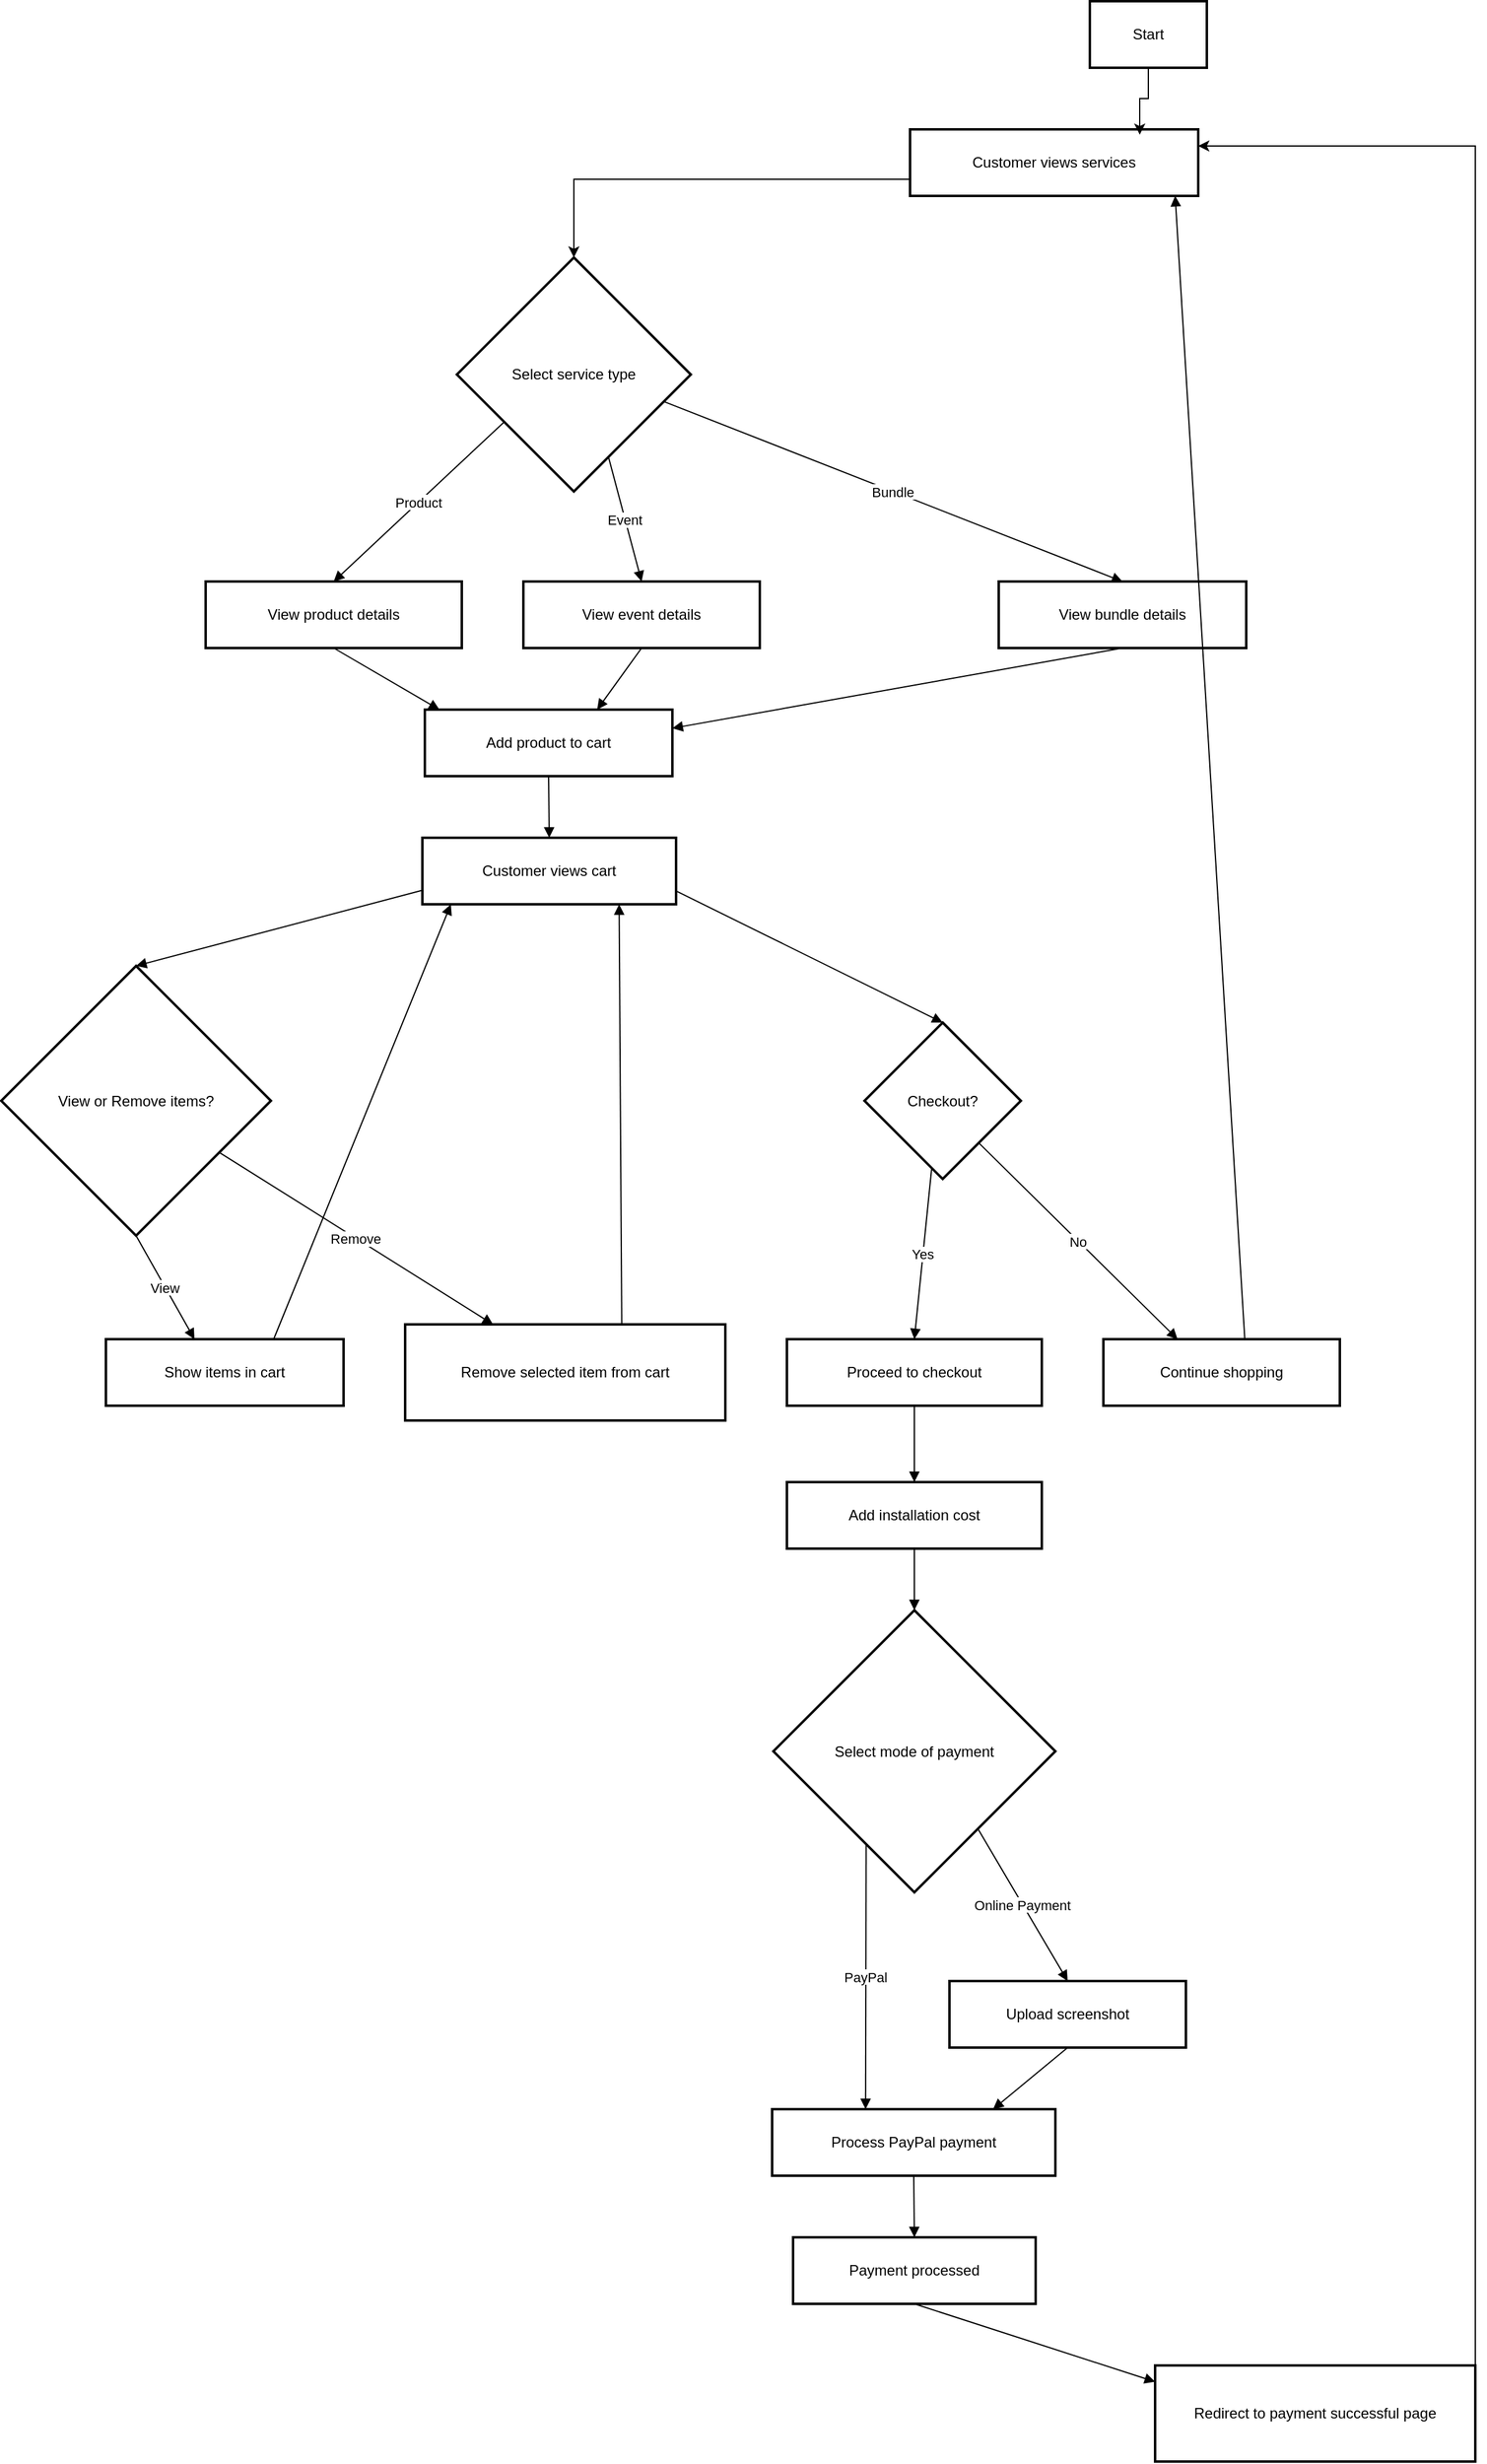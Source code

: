 <mxfile version="27.0.1">
  <diagram name="Page-1" id="RqXAGrgpMaCuqYRQGngq">
    <mxGraphModel dx="1603" dy="1012" grid="1" gridSize="10" guides="1" tooltips="1" connect="1" arrows="1" fold="1" page="1" pageScale="1" pageWidth="850" pageHeight="1100" math="0" shadow="0">
      <root>
        <mxCell id="0" />
        <mxCell id="1" parent="0" />
        <mxCell id="2" value="Start" style="whiteSpace=wrap;strokeWidth=2;" parent="1" vertex="1">
          <mxGeometry x="892" y="8" width="95" height="54" as="geometry" />
        </mxCell>
        <mxCell id="fZJtm6rxl1DuDzaSBXnR-48" style="edgeStyle=orthogonalEdgeStyle;rounded=0;orthogonalLoop=1;jettySize=auto;html=1;exitX=0;exitY=0.75;exitDx=0;exitDy=0;entryX=0.5;entryY=0;entryDx=0;entryDy=0;" edge="1" parent="1" source="3" target="4">
          <mxGeometry relative="1" as="geometry" />
        </mxCell>
        <mxCell id="3" value="Customer views services" style="whiteSpace=wrap;strokeWidth=2;" parent="1" vertex="1">
          <mxGeometry x="746" y="112" width="234" height="54" as="geometry" />
        </mxCell>
        <mxCell id="4" value="Select service type" style="rhombus;strokeWidth=2;whiteSpace=wrap;" parent="1" vertex="1">
          <mxGeometry x="378" y="216" width="190" height="190" as="geometry" />
        </mxCell>
        <mxCell id="5" value="View product details" style="whiteSpace=wrap;strokeWidth=2;" parent="1" vertex="1">
          <mxGeometry x="174" y="479" width="208" height="54" as="geometry" />
        </mxCell>
        <mxCell id="6" value="View event details" style="whiteSpace=wrap;strokeWidth=2;" parent="1" vertex="1">
          <mxGeometry x="432" y="479" width="192" height="54" as="geometry" />
        </mxCell>
        <mxCell id="7" value="View bundle details" style="whiteSpace=wrap;strokeWidth=2;" parent="1" vertex="1">
          <mxGeometry x="818" y="479" width="201" height="54" as="geometry" />
        </mxCell>
        <mxCell id="8" value="Add product to cart" style="whiteSpace=wrap;strokeWidth=2;" parent="1" vertex="1">
          <mxGeometry x="352" y="583" width="201" height="54" as="geometry" />
        </mxCell>
        <mxCell id="9" value="Customer views cart" style="whiteSpace=wrap;strokeWidth=2;" parent="1" vertex="1">
          <mxGeometry x="350" y="687" width="206" height="54" as="geometry" />
        </mxCell>
        <mxCell id="10" value="View or Remove items?" style="rhombus;strokeWidth=2;whiteSpace=wrap;" parent="1" vertex="1">
          <mxGeometry x="8" y="791" width="219" height="219" as="geometry" />
        </mxCell>
        <mxCell id="11" value="Show items in cart" style="whiteSpace=wrap;strokeWidth=2;" parent="1" vertex="1">
          <mxGeometry x="93" y="1094" width="193" height="54" as="geometry" />
        </mxCell>
        <mxCell id="12" value="Remove selected item from cart" style="whiteSpace=wrap;strokeWidth=2;" parent="1" vertex="1">
          <mxGeometry x="336" y="1082" width="260" height="78" as="geometry" />
        </mxCell>
        <mxCell id="13" value="Checkout?" style="rhombus;strokeWidth=2;whiteSpace=wrap;" parent="1" vertex="1">
          <mxGeometry x="709" y="837" width="127" height="127" as="geometry" />
        </mxCell>
        <mxCell id="14" value="Proceed to checkout" style="whiteSpace=wrap;strokeWidth=2;" parent="1" vertex="1">
          <mxGeometry x="646" y="1094" width="207" height="54" as="geometry" />
        </mxCell>
        <mxCell id="15" value="Continue shopping" style="whiteSpace=wrap;strokeWidth=2;" parent="1" vertex="1">
          <mxGeometry x="903" y="1094" width="192" height="54" as="geometry" />
        </mxCell>
        <mxCell id="16" value="Add installation cost" style="whiteSpace=wrap;strokeWidth=2;" parent="1" vertex="1">
          <mxGeometry x="646" y="1210" width="207" height="54" as="geometry" />
        </mxCell>
        <mxCell id="17" value="Select mode of payment" style="rhombus;strokeWidth=2;whiteSpace=wrap;" parent="1" vertex="1">
          <mxGeometry x="635" y="1314" width="229" height="229" as="geometry" />
        </mxCell>
        <mxCell id="18" value="Process PayPal payment" style="whiteSpace=wrap;strokeWidth=2;" parent="1" vertex="1">
          <mxGeometry x="634" y="1719" width="230" height="54" as="geometry" />
        </mxCell>
        <mxCell id="19" value="Upload screenshot" style="whiteSpace=wrap;strokeWidth=2;" parent="1" vertex="1">
          <mxGeometry x="778" y="1615" width="192" height="54" as="geometry" />
        </mxCell>
        <mxCell id="20" value="Payment processed" style="whiteSpace=wrap;strokeWidth=2;" parent="1" vertex="1">
          <mxGeometry x="651" y="1823" width="197" height="54" as="geometry" />
        </mxCell>
        <mxCell id="fZJtm6rxl1DuDzaSBXnR-49" style="edgeStyle=orthogonalEdgeStyle;rounded=0;orthogonalLoop=1;jettySize=auto;html=1;exitX=1;exitY=0;exitDx=0;exitDy=0;entryX=1;entryY=0.25;entryDx=0;entryDy=0;" edge="1" parent="1" source="21" target="3">
          <mxGeometry relative="1" as="geometry" />
        </mxCell>
        <mxCell id="21" value="Redirect to payment successful page" style="whiteSpace=wrap;strokeWidth=2;" parent="1" vertex="1">
          <mxGeometry x="945" y="1927" width="260" height="78" as="geometry" />
        </mxCell>
        <mxCell id="24" value="Product" style="startArrow=none;endArrow=block;exitX=0;exitY=0.84;entryX=0.5;entryY=-0.01;" parent="1" source="4" target="5" edge="1">
          <mxGeometry relative="1" as="geometry" />
        </mxCell>
        <mxCell id="25" value="Event" style="startArrow=none;endArrow=block;exitX=0.71;exitY=1;entryX=0.5;entryY=-0.01;" parent="1" source="4" target="6" edge="1">
          <mxGeometry relative="1" as="geometry" />
        </mxCell>
        <mxCell id="26" value="Bundle" style="startArrow=none;endArrow=block;exitX=1;exitY=0.65;entryX=0.5;entryY=-0.01;" parent="1" source="4" target="7" edge="1">
          <mxGeometry relative="1" as="geometry" />
        </mxCell>
        <mxCell id="27" value="" style="startArrow=none;endArrow=block;exitX=0.5;exitY=0.99;entryX=0.05;entryY=-0.01;" parent="1" source="5" target="8" edge="1">
          <mxGeometry relative="1" as="geometry" />
        </mxCell>
        <mxCell id="28" value="" style="startArrow=none;endArrow=block;exitX=0.5;exitY=0.99;entryX=0.7;entryY=-0.01;" parent="1" source="6" target="8" edge="1">
          <mxGeometry relative="1" as="geometry" />
        </mxCell>
        <mxCell id="29" value="" style="startArrow=none;endArrow=block;exitX=0.5;exitY=0.99;entryX=1;entryY=0.28;" parent="1" source="7" target="8" edge="1">
          <mxGeometry relative="1" as="geometry" />
        </mxCell>
        <mxCell id="30" value="" style="curved=1;startArrow=none;endArrow=block;exitX=0.5;exitY=0.99;entryX=0.5;entryY=-0.01;" parent="1" source="8" target="9" edge="1">
          <mxGeometry relative="1" as="geometry">
            <Array as="points" />
          </mxGeometry>
        </mxCell>
        <mxCell id="31" value="" style="startArrow=none;endArrow=block;exitX=0;exitY=0.79;entryX=0.5;entryY=0;" parent="1" source="9" target="10" edge="1">
          <mxGeometry relative="1" as="geometry" />
        </mxCell>
        <mxCell id="32" value="View" style="startArrow=none;endArrow=block;exitX=0.5;exitY=1;entryX=0.37;entryY=-0.01;" parent="1" source="10" target="11" edge="1">
          <mxGeometry relative="1" as="geometry" />
        </mxCell>
        <mxCell id="33" value="Remove" style="startArrow=none;endArrow=block;exitX=1;exitY=0.81;entryX=0.27;entryY=-0.01;" parent="1" source="10" target="12" edge="1">
          <mxGeometry relative="1" as="geometry" />
        </mxCell>
        <mxCell id="34" value="" style="startArrow=none;endArrow=block;exitX=0.71;exitY=-0.01;entryX=0.12;entryY=0.99;" parent="1" source="11" target="9" edge="1">
          <mxGeometry relative="1" as="geometry" />
        </mxCell>
        <mxCell id="35" value="" style="startArrow=none;endArrow=block;exitX=0.68;exitY=-0.01;entryX=0.77;entryY=0.99;" parent="1" source="12" target="9" edge="1">
          <mxGeometry relative="1" as="geometry" />
        </mxCell>
        <mxCell id="36" value="" style="startArrow=none;endArrow=block;exitX=1;exitY=0.8;entryX=0.5;entryY=0;" parent="1" source="9" target="13" edge="1">
          <mxGeometry relative="1" as="geometry" />
        </mxCell>
        <mxCell id="37" value="Yes" style="startArrow=none;endArrow=block;exitX=0.42;exitY=0.99;entryX=0.5;entryY=-0.01;" parent="1" source="13" target="14" edge="1">
          <mxGeometry relative="1" as="geometry" />
        </mxCell>
        <mxCell id="38" value="No" style="startArrow=none;endArrow=block;exitX=0.92;exitY=0.99;entryX=0.31;entryY=-0.01;" parent="1" source="13" target="15" edge="1">
          <mxGeometry relative="1" as="geometry" />
        </mxCell>
        <mxCell id="39" value="" style="curved=1;startArrow=none;endArrow=block;exitX=0.5;exitY=0.99;entryX=0.5;entryY=-0.01;" parent="1" source="14" target="16" edge="1">
          <mxGeometry relative="1" as="geometry">
            <Array as="points" />
          </mxGeometry>
        </mxCell>
        <mxCell id="40" value="" style="curved=1;startArrow=none;endArrow=block;exitX=0.5;exitY=0.99;entryX=0.5;entryY=0;" parent="1" source="16" target="17" edge="1">
          <mxGeometry relative="1" as="geometry">
            <Array as="points" />
          </mxGeometry>
        </mxCell>
        <mxCell id="41" value="PayPal" style="startArrow=none;endArrow=block;exitX=0.24;exitY=1;entryX=0.33;entryY=0;" parent="1" source="17" target="18" edge="1">
          <mxGeometry relative="1" as="geometry" />
        </mxCell>
        <mxCell id="42" value="Online Payment" style="startArrow=none;endArrow=block;exitX=0.91;exitY=1;entryX=0.5;entryY=0;" parent="1" source="17" target="19" edge="1">
          <mxGeometry relative="1" as="geometry" />
        </mxCell>
        <mxCell id="43" value="" style="startArrow=none;endArrow=block;exitX=0.5;exitY=1;entryX=0.78;entryY=0;" parent="1" source="19" target="18" edge="1">
          <mxGeometry relative="1" as="geometry" />
        </mxCell>
        <mxCell id="44" value="" style="curved=1;startArrow=none;endArrow=block;exitX=0.5;exitY=1;entryX=0.5;entryY=0;" parent="1" source="18" target="20" edge="1">
          <mxGeometry relative="1" as="geometry">
            <Array as="points" />
          </mxGeometry>
        </mxCell>
        <mxCell id="45" value="" style="startArrow=none;endArrow=block;exitX=0.5;exitY=1;entryX=0;entryY=0.17;" parent="1" source="20" target="21" edge="1">
          <mxGeometry relative="1" as="geometry" />
        </mxCell>
        <mxCell id="46" value="" style="startArrow=none;endArrow=block;exitX=0.6;exitY=-0.01;entryX=0.92;entryY=1;" parent="1" source="15" target="3" edge="1">
          <mxGeometry relative="1" as="geometry" />
        </mxCell>
        <mxCell id="fZJtm6rxl1DuDzaSBXnR-47" style="edgeStyle=orthogonalEdgeStyle;rounded=0;orthogonalLoop=1;jettySize=auto;html=1;exitX=0.5;exitY=1;exitDx=0;exitDy=0;entryX=0.797;entryY=0.08;entryDx=0;entryDy=0;entryPerimeter=0;" edge="1" parent="1" source="2" target="3">
          <mxGeometry relative="1" as="geometry" />
        </mxCell>
      </root>
    </mxGraphModel>
  </diagram>
</mxfile>
